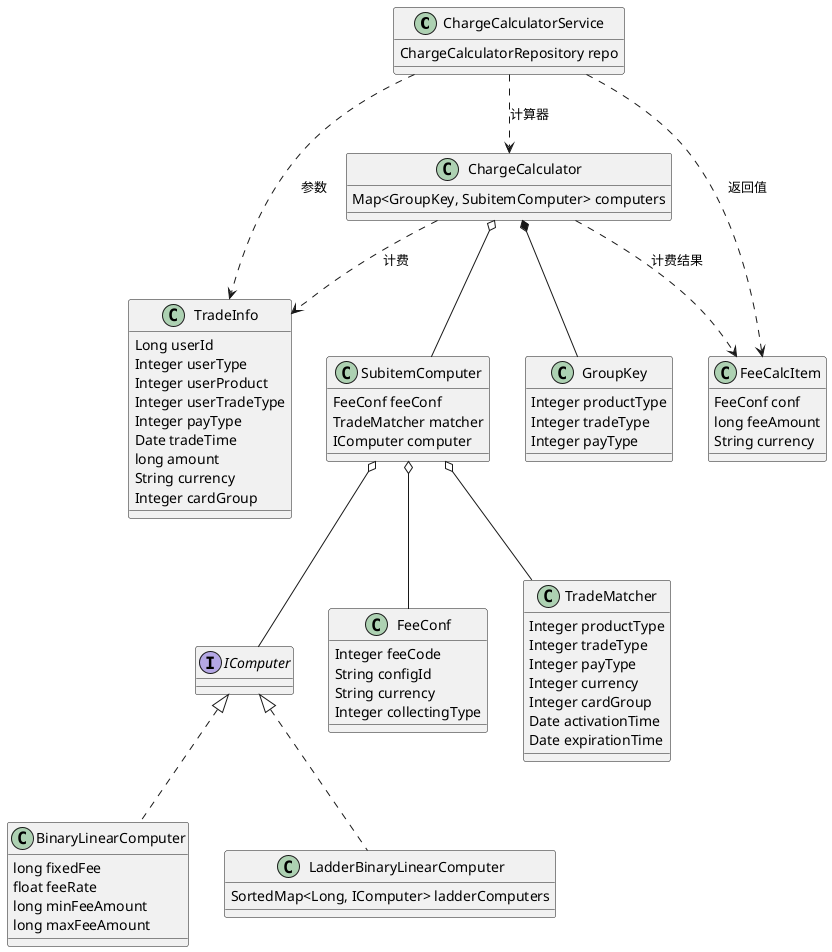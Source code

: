 @startuml
class ChargeCalculatorService {
	ChargeCalculatorRepository repo
}

class TradeInfo {
	Long userId
	Integer userType
	Integer userProduct
	Integer userTradeType
	Integer payType
	Date tradeTime
	long amount
	String currency
	Integer cardGroup
}

class FeeCalcItem {
	FeeConf conf
	long feeAmount
	String currency
}

class ChargeCalculator {
	Map<GroupKey, SubitemComputer> computers
}

class GroupKey {
	Integer productType
	Integer tradeType
	Integer payType
}

class SubitemComputer {
	FeeConf feeConf
	TradeMatcher matcher
	IComputer computer
}

interface IComputer

class FeeConf {
	Integer feeCode
	String configId
	String currency
	Integer collectingType
}

class TradeMatcher {
	Integer productType
	Integer tradeType
	Integer payType
	Integer currency
	Integer cardGroup
	Date activationTime
	Date expirationTime
}

class BinaryLinearComputer {
	long fixedFee
	float feeRate
	long minFeeAmount
	long maxFeeAmount
}

class LadderBinaryLinearComputer {
	SortedMap<Long, IComputer> ladderComputers
}

ChargeCalculatorService ..> TradeInfo :参数
ChargeCalculatorService ..> FeeCalcItem :返回值
ChargeCalculatorService ..> ChargeCalculator :计算器

ChargeCalculator *-- GroupKey
ChargeCalculator o-- SubitemComputer
ChargeCalculator ..> TradeInfo :计费
ChargeCalculator ..> FeeCalcItem :计费结果

SubitemComputer o-- FeeConf
SubitemComputer o-- TradeMatcher
SubitemComputer o-- IComputer

IComputer <|.. BinaryLinearComputer
IComputer <|.. LadderBinaryLinearComputer


@enduml